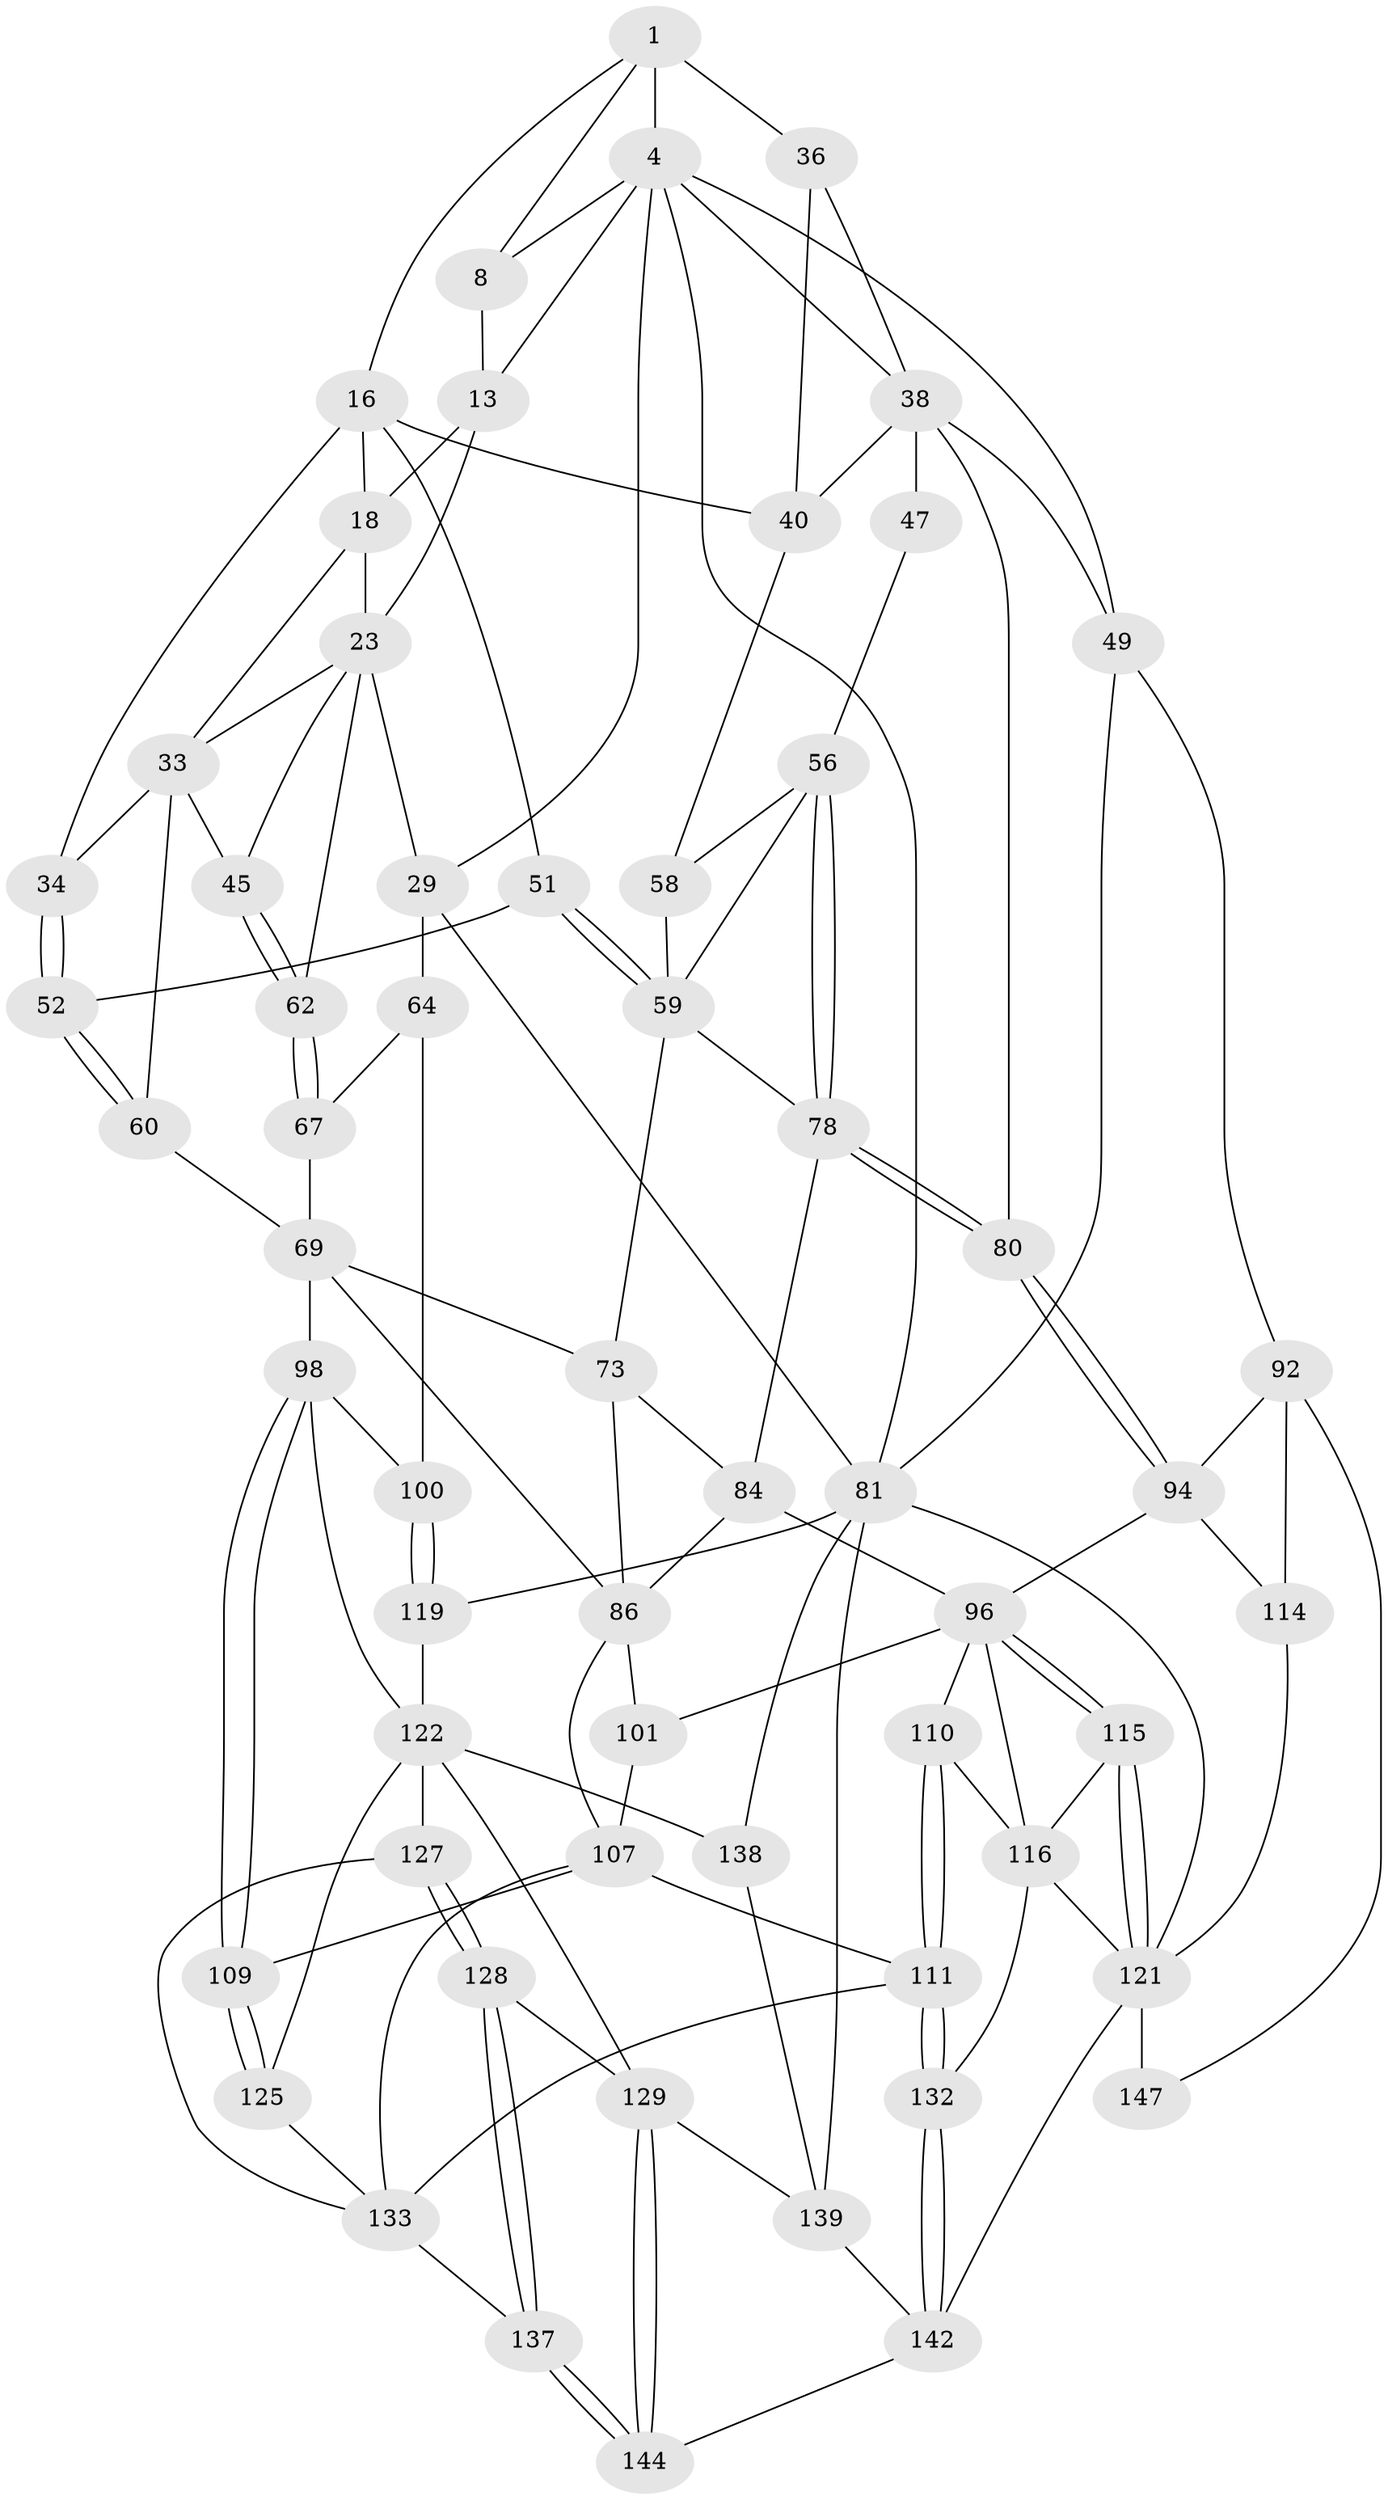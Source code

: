 // original degree distribution, {3: 0.013333333333333334, 4: 0.21333333333333335, 5: 0.5733333333333334, 6: 0.2}
// Generated by graph-tools (version 1.1) at 2025/21/03/04/25 18:21:21]
// undirected, 60 vertices, 137 edges
graph export_dot {
graph [start="1"]
  node [color=gray90,style=filled];
  1 [pos="+0.6470504505222298+0",super="+2+6"];
  4 [pos="+1+0",super="+5+10"];
  8 [pos="+0.31774720274768875+0",super="+9"];
  13 [pos="+0+0.047616086984277294",super="+14"];
  16 [pos="+0.4597909465124488+0.20718201149217133",super="+41+17"];
  18 [pos="+0.34345914551409956+0.09615411548052855",super="+21"];
  23 [pos="+0.2664227703976572+0.08913057124597627",super="+26+24"];
  29 [pos="+0.13240600715770023+0.25133444351389067",super="+63+30"];
  33 [pos="+0.35263528015372264+0.24359500641523318",super="+35"];
  34 [pos="+0.40779966699879205+0.2589284149425082"];
  36 [pos="+0.8368154717820011+0.12436043598595703",super="+37"];
  38 [pos="+0.9246860072937044+0.240256401432532",super="+39+46"];
  40 [pos="+0.6579182887684293+0.22843537841222883",super="+43"];
  45 [pos="+0.32532939292152+0.32384081711114554"];
  47 [pos="+0.9091846675775958+0.28417446605524327",super="+53+48"];
  49 [pos="+1+0.44850172225296436",super="+91"];
  51 [pos="+0.6115262142240503+0.3069667948144229"];
  52 [pos="+0.5101958312962008+0.35896339822800166"];
  56 [pos="+0.8692247419791019+0.42056021662747833",super="+57"];
  58 [pos="+0.8058035866643924+0.40138475223155545"];
  59 [pos="+0.6401079915063025+0.3640217905518813",super="+72"];
  60 [pos="+0.5045489836765005+0.37086953785889076",super="+61"];
  62 [pos="+0.275553724824487+0.35787394933184485"];
  64 [pos="+0.08386146195517707+0.45286750061554065",super="+65+68"];
  67 [pos="+0.24176493934222204+0.4414343827926468",super="+71"];
  69 [pos="+0.36711888646708235+0.46945902155401126",super="+75+70"];
  73 [pos="+0.6168879996053576+0.4887972791285803",super="+74"];
  78 [pos="+0.8544537843372386+0.5524294495444559",super="+79"];
  80 [pos="+0.8776729417018224+0.6051339242844486"];
  81 [pos="+0+0.825258234003595",super="+120+82"];
  84 [pos="+0.7221414383005742+0.6061852873781",super="+85"];
  86 [pos="+0.5139252458532353+0.5308200254713331",super="+90+87"];
  92 [pos="+1+0.7850373343290394",super="+93"];
  94 [pos="+0.8782448430517382+0.6144371209049732",super="+95"];
  96 [pos="+0.7444804787593706+0.6532723446868074",super="+97"];
  98 [pos="+0.3238910450519365+0.6059066185359032",super="+99"];
  100 [pos="+0.13058625292374343+0.6363668013090645"];
  101 [pos="+0.5194980084405324+0.6471963834033277",super="+102"];
  107 [pos="+0.42854214802346813+0.7137542944608523",super="+108"];
  109 [pos="+0.3671347634102085+0.7109526703702672"];
  110 [pos="+0.5387502233145008+0.7557324306084775"];
  111 [pos="+0.5284235603482602+0.7878601807375858",super="+112"];
  114 [pos="+0.8482912897140952+0.7463046701904397"];
  115 [pos="+0.7306819460646643+0.7177128784388381"];
  116 [pos="+0.6836960579398852+0.713423608743738",super="+117+131"];
  119 [pos="+0.10246085360624212+0.6844199179094452"];
  121 [pos="+0.7543011474322088+0.785565298997288",super="+135"];
  122 [pos="+0.20302932471135954+0.6708870910575755",super="+123+126"];
  125 [pos="+0.327291364540028+0.7585593637436692"];
  127 [pos="+0.2651547127481592+0.8080117148061673"];
  128 [pos="+0.23644356565430777+0.8380486158518974"];
  129 [pos="+0.20564116211412709+0.8468946039038789",super="+130"];
  132 [pos="+0.5315779723145034+0.7929321765257352"];
  133 [pos="+0.36554371130362473+0.8285794164296915",super="+134+136"];
  137 [pos="+0.37495937205722113+0.9328092435149639"];
  138 [pos="+0.05247053813722827+0.8181554060658099"];
  139 [pos="+0.1774938783373039+0.8677060703186167",super="+140+148"];
  142 [pos="+0.5125288156054241+1",super="+143"];
  144 [pos="+0.4430093131222824+1"];
  147 [pos="+0.7957134747558674+0.8653485606567054"];
  1 -- 4 [weight=2];
  1 -- 36 [weight=2];
  1 -- 8;
  1 -- 16;
  4 -- 8 [weight=2];
  4 -- 38;
  4 -- 13;
  4 -- 49;
  4 -- 29;
  4 -- 81 [weight=2];
  8 -- 13;
  13 -- 18;
  13 -- 23 [weight=2];
  16 -- 40;
  16 -- 51;
  16 -- 18;
  16 -- 34;
  18 -- 33;
  18 -- 23 [weight=2];
  23 -- 33;
  23 -- 45;
  23 -- 29 [weight=2];
  23 -- 62;
  29 -- 64 [weight=3];
  29 -- 81;
  33 -- 34;
  33 -- 60;
  33 -- 45;
  34 -- 52;
  34 -- 52;
  36 -- 38;
  36 -- 40;
  38 -- 40;
  38 -- 80;
  38 -- 49;
  38 -- 47 [weight=3];
  40 -- 58;
  45 -- 62;
  45 -- 62;
  47 -- 56;
  49 -- 92;
  49 -- 81;
  51 -- 52;
  51 -- 59;
  51 -- 59;
  52 -- 60;
  52 -- 60;
  56 -- 78;
  56 -- 78;
  56 -- 58;
  56 -- 59;
  58 -- 59;
  59 -- 73;
  59 -- 78;
  60 -- 69 [weight=2];
  62 -- 67;
  62 -- 67;
  64 -- 100;
  64 -- 67 [weight=2];
  67 -- 69;
  69 -- 98;
  69 -- 73;
  69 -- 86;
  73 -- 84;
  73 -- 86;
  78 -- 80;
  78 -- 80;
  78 -- 84;
  80 -- 94;
  80 -- 94;
  81 -- 138;
  81 -- 119;
  81 -- 139 [weight=2];
  81 -- 121;
  84 -- 86;
  84 -- 96 [weight=2];
  86 -- 101 [weight=2];
  86 -- 107;
  92 -- 147;
  92 -- 114;
  92 -- 94;
  94 -- 96;
  94 -- 114;
  96 -- 115;
  96 -- 115;
  96 -- 116;
  96 -- 101;
  96 -- 110;
  98 -- 109;
  98 -- 109;
  98 -- 100;
  98 -- 122;
  100 -- 119;
  100 -- 119;
  101 -- 107;
  107 -- 109;
  107 -- 133;
  107 -- 111;
  109 -- 125;
  109 -- 125;
  110 -- 111;
  110 -- 111;
  110 -- 116;
  111 -- 132;
  111 -- 132;
  111 -- 133;
  114 -- 121;
  115 -- 116;
  115 -- 121;
  115 -- 121;
  116 -- 132;
  116 -- 121;
  119 -- 122;
  121 -- 147 [weight=2];
  121 -- 142;
  122 -- 138;
  122 -- 125;
  122 -- 127;
  122 -- 129;
  125 -- 133;
  127 -- 128;
  127 -- 128;
  127 -- 133;
  128 -- 129;
  128 -- 137;
  128 -- 137;
  129 -- 144;
  129 -- 144;
  129 -- 139;
  132 -- 142;
  132 -- 142;
  133 -- 137;
  137 -- 144;
  137 -- 144;
  138 -- 139;
  139 -- 142;
  142 -- 144;
}
